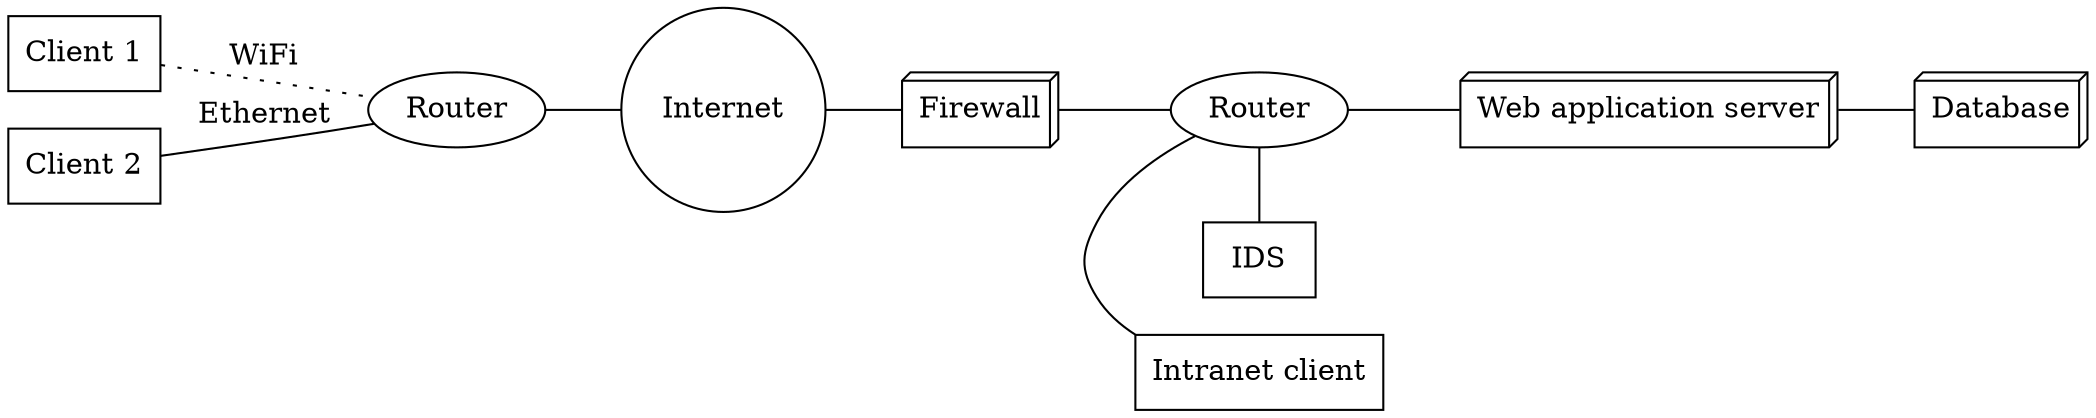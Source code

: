 digraph ArchiWebApp {
	rankdir = LR
	node [ shape = none ]
	edge [ arrowhead = none, arrowtail = none ]

	WebClient1 [ shape = box, label = "Client 1" ]
	WebClient2 [ shape = box, label = "Client 2" ]
	RouterLAN [ shape = oval, label = "Router" ]
	Internet [ shape = circle ]
	Firewall [ shape = box3d ]
	{
		RouterServer [ shape = oval, label = "Router" ]
		LocalClient [ shape = box, label = "Intranet client" ]
		IDS [ shape = box ]
		rank = same
	}
	WebServer [ shape = box3d, label = "Web application server" ]
	Database [ shape = box3d ]

	WebClient1 -> RouterLAN [ label = "WiFi", style = dotted ]
	WebClient2 -> RouterLAN [ label = "Ethernet" ]
	RouterServer -> { LocalClient IDS }
	RouterLAN -> Internet -> Firewall -> RouterServer
	RouterServer -> WebServer
	WebServer -> Database
}
